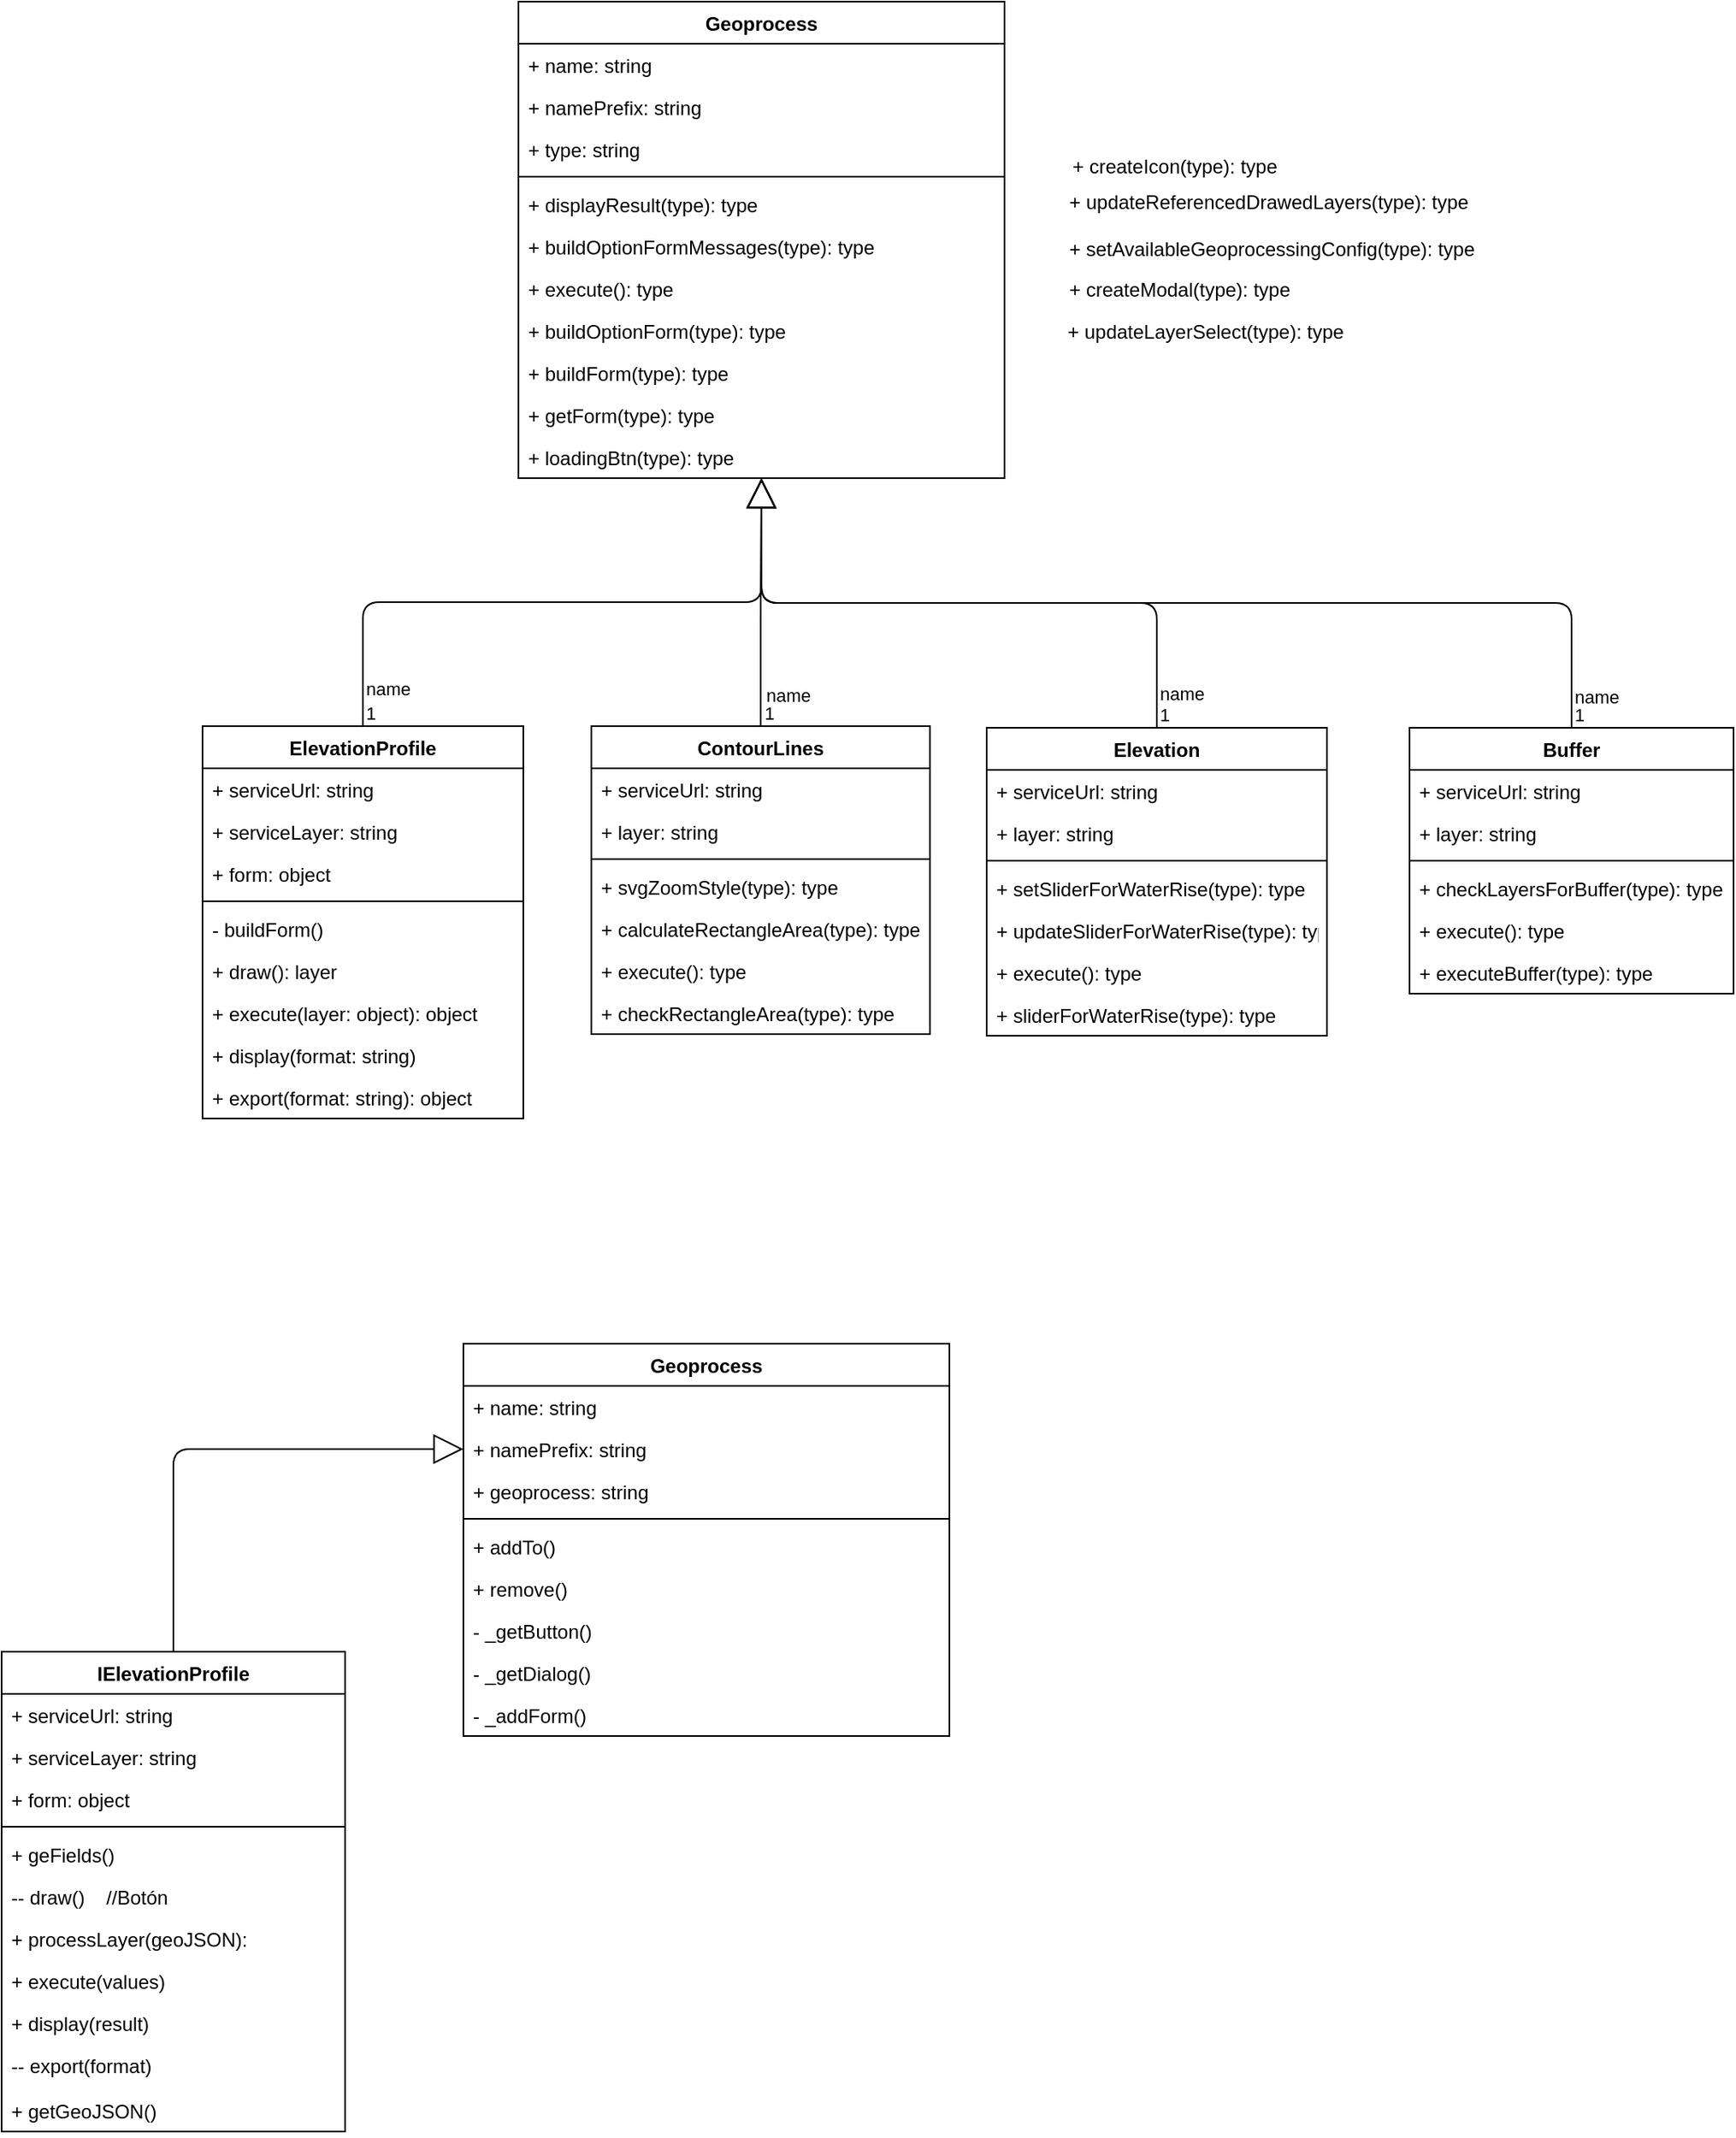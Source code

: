 <mxfile>
    <diagram id="CWb_n4CAjd2z9gFYFfTj" name="Class refactorization">
        <mxGraphModel dx="926" dy="504" grid="0" gridSize="10" guides="1" tooltips="1" connect="1" arrows="1" fold="1" page="1" pageScale="1" pageWidth="1169" pageHeight="827" math="0" shadow="0">
            <root>
                <mxCell id="0"/>
                <mxCell id="1" parent="0"/>
                <mxCell id="zH9yEyfcCZAy-cP3OPAp-57" value="Elevation" style="swimlane;fontStyle=1;align=center;verticalAlign=top;childLayout=stackLayout;horizontal=1;startSize=26;horizontalStack=0;resizeParent=1;resizeParentMax=0;resizeLast=0;collapsible=1;marginBottom=0;" parent="1" vertex="1">
                    <mxGeometry x="655" y="465" width="210" height="190" as="geometry">
                        <mxRectangle x="655" y="465" width="80" height="26" as="alternateBounds"/>
                    </mxGeometry>
                </mxCell>
                <mxCell id="JLlEWdNOFg77TvU8GrVB-58" value="+ serviceUrl: string" style="text;strokeColor=none;fillColor=none;align=left;verticalAlign=top;spacingLeft=4;spacingRight=4;overflow=hidden;rotatable=0;points=[[0,0.5],[1,0.5]];portConstraint=eastwest;" parent="zH9yEyfcCZAy-cP3OPAp-57" vertex="1">
                    <mxGeometry y="26" width="210" height="26" as="geometry"/>
                </mxCell>
                <mxCell id="JLlEWdNOFg77TvU8GrVB-61" value="+ layer: string" style="text;strokeColor=none;fillColor=none;align=left;verticalAlign=top;spacingLeft=4;spacingRight=4;overflow=hidden;rotatable=0;points=[[0,0.5],[1,0.5]];portConstraint=eastwest;" parent="zH9yEyfcCZAy-cP3OPAp-57" vertex="1">
                    <mxGeometry y="52" width="210" height="26" as="geometry"/>
                </mxCell>
                <mxCell id="zH9yEyfcCZAy-cP3OPAp-59" value="" style="line;strokeWidth=1;fillColor=none;align=left;verticalAlign=middle;spacingTop=-1;spacingLeft=3;spacingRight=3;rotatable=0;labelPosition=right;points=[];portConstraint=eastwest;strokeColor=inherit;" parent="zH9yEyfcCZAy-cP3OPAp-57" vertex="1">
                    <mxGeometry y="78" width="210" height="8" as="geometry"/>
                </mxCell>
                <mxCell id="zH9yEyfcCZAy-cP3OPAp-83" value="+ setSliderForWaterRise(type): type" style="text;strokeColor=none;fillColor=none;align=left;verticalAlign=top;spacingLeft=4;spacingRight=4;overflow=hidden;rotatable=0;points=[[0,0.5],[1,0.5]];portConstraint=eastwest;" parent="zH9yEyfcCZAy-cP3OPAp-57" vertex="1">
                    <mxGeometry y="86" width="210" height="26" as="geometry"/>
                </mxCell>
                <mxCell id="zH9yEyfcCZAy-cP3OPAp-82" value="+ updateSliderForWaterRise(type): type" style="text;strokeColor=none;fillColor=none;align=left;verticalAlign=top;spacingLeft=4;spacingRight=4;overflow=hidden;rotatable=0;points=[[0,0.5],[1,0.5]];portConstraint=eastwest;" parent="zH9yEyfcCZAy-cP3OPAp-57" vertex="1">
                    <mxGeometry y="112" width="210" height="26" as="geometry"/>
                </mxCell>
                <mxCell id="z0Jqj_uq5-GdilpMSnM8-4" value="+ execute(): type" style="text;strokeColor=none;fillColor=none;align=left;verticalAlign=top;spacingLeft=4;spacingRight=4;overflow=hidden;rotatable=0;points=[[0,0.5],[1,0.5]];portConstraint=eastwest;" parent="zH9yEyfcCZAy-cP3OPAp-57" vertex="1">
                    <mxGeometry y="138" width="210" height="26" as="geometry"/>
                </mxCell>
                <mxCell id="zH9yEyfcCZAy-cP3OPAp-84" value="+ sliderForWaterRise(type): type" style="text;strokeColor=none;fillColor=none;align=left;verticalAlign=top;spacingLeft=4;spacingRight=4;overflow=hidden;rotatable=0;points=[[0,0.5],[1,0.5]];portConstraint=eastwest;" parent="zH9yEyfcCZAy-cP3OPAp-57" vertex="1">
                    <mxGeometry y="164" width="210" height="26" as="geometry"/>
                </mxCell>
                <mxCell id="zH9yEyfcCZAy-cP3OPAp-61" value="ContourLines" style="swimlane;fontStyle=1;align=center;verticalAlign=top;childLayout=stackLayout;horizontal=1;startSize=26;horizontalStack=0;resizeParent=1;resizeParentMax=0;resizeLast=0;collapsible=1;marginBottom=0;" parent="1" vertex="1">
                    <mxGeometry x="411" y="464" width="209" height="190" as="geometry"/>
                </mxCell>
                <mxCell id="JLlEWdNOFg77TvU8GrVB-57" value="+ serviceUrl: string" style="text;strokeColor=none;fillColor=none;align=left;verticalAlign=top;spacingLeft=4;spacingRight=4;overflow=hidden;rotatable=0;points=[[0,0.5],[1,0.5]];portConstraint=eastwest;" parent="zH9yEyfcCZAy-cP3OPAp-61" vertex="1">
                    <mxGeometry y="26" width="209" height="26" as="geometry"/>
                </mxCell>
                <mxCell id="JLlEWdNOFg77TvU8GrVB-60" value="+ layer: string" style="text;strokeColor=none;fillColor=none;align=left;verticalAlign=top;spacingLeft=4;spacingRight=4;overflow=hidden;rotatable=0;points=[[0,0.5],[1,0.5]];portConstraint=eastwest;" parent="zH9yEyfcCZAy-cP3OPAp-61" vertex="1">
                    <mxGeometry y="52" width="209" height="26" as="geometry"/>
                </mxCell>
                <mxCell id="zH9yEyfcCZAy-cP3OPAp-63" value="" style="line;strokeWidth=1;fillColor=none;align=left;verticalAlign=middle;spacingTop=-1;spacingLeft=3;spacingRight=3;rotatable=0;labelPosition=right;points=[];portConstraint=eastwest;strokeColor=inherit;" parent="zH9yEyfcCZAy-cP3OPAp-61" vertex="1">
                    <mxGeometry y="78" width="209" height="8" as="geometry"/>
                </mxCell>
                <mxCell id="zH9yEyfcCZAy-cP3OPAp-76" value="+ svgZoomStyle(type): type" style="text;strokeColor=none;fillColor=none;align=left;verticalAlign=top;spacingLeft=4;spacingRight=4;overflow=hidden;rotatable=0;points=[[0,0.5],[1,0.5]];portConstraint=eastwest;" parent="zH9yEyfcCZAy-cP3OPAp-61" vertex="1">
                    <mxGeometry y="86" width="209" height="26" as="geometry"/>
                </mxCell>
                <mxCell id="zH9yEyfcCZAy-cP3OPAp-85" value="+ calculateRectangleArea(type): type" style="text;strokeColor=none;fillColor=none;align=left;verticalAlign=top;spacingLeft=4;spacingRight=4;overflow=hidden;rotatable=0;points=[[0,0.5],[1,0.5]];portConstraint=eastwest;" parent="zH9yEyfcCZAy-cP3OPAp-61" vertex="1">
                    <mxGeometry y="112" width="209" height="26" as="geometry"/>
                </mxCell>
                <mxCell id="z0Jqj_uq5-GdilpMSnM8-5" value="+ execute(): type" style="text;strokeColor=none;fillColor=none;align=left;verticalAlign=top;spacingLeft=4;spacingRight=4;overflow=hidden;rotatable=0;points=[[0,0.5],[1,0.5]];portConstraint=eastwest;" parent="zH9yEyfcCZAy-cP3OPAp-61" vertex="1">
                    <mxGeometry y="138" width="209" height="26" as="geometry"/>
                </mxCell>
                <mxCell id="zH9yEyfcCZAy-cP3OPAp-86" value="+ checkRectangleArea(type): type" style="text;strokeColor=none;fillColor=none;align=left;verticalAlign=top;spacingLeft=4;spacingRight=4;overflow=hidden;rotatable=0;points=[[0,0.5],[1,0.5]];portConstraint=eastwest;" parent="zH9yEyfcCZAy-cP3OPAp-61" vertex="1">
                    <mxGeometry y="164" width="209" height="26" as="geometry"/>
                </mxCell>
                <mxCell id="zH9yEyfcCZAy-cP3OPAp-65" value="Buffer" style="swimlane;fontStyle=1;align=center;verticalAlign=top;childLayout=stackLayout;horizontal=1;startSize=26;horizontalStack=0;resizeParent=1;resizeParentMax=0;resizeLast=0;collapsible=1;marginBottom=0;" parent="1" vertex="1">
                    <mxGeometry x="916" y="465" width="200" height="164" as="geometry"/>
                </mxCell>
                <mxCell id="JLlEWdNOFg77TvU8GrVB-59" value="+ serviceUrl: string" style="text;strokeColor=none;fillColor=none;align=left;verticalAlign=top;spacingLeft=4;spacingRight=4;overflow=hidden;rotatable=0;points=[[0,0.5],[1,0.5]];portConstraint=eastwest;" parent="zH9yEyfcCZAy-cP3OPAp-65" vertex="1">
                    <mxGeometry y="26" width="200" height="26" as="geometry"/>
                </mxCell>
                <mxCell id="JLlEWdNOFg77TvU8GrVB-62" value="+ layer: string" style="text;strokeColor=none;fillColor=none;align=left;verticalAlign=top;spacingLeft=4;spacingRight=4;overflow=hidden;rotatable=0;points=[[0,0.5],[1,0.5]];portConstraint=eastwest;" parent="zH9yEyfcCZAy-cP3OPAp-65" vertex="1">
                    <mxGeometry y="52" width="200" height="26" as="geometry"/>
                </mxCell>
                <mxCell id="zH9yEyfcCZAy-cP3OPAp-67" value="" style="line;strokeWidth=1;fillColor=none;align=left;verticalAlign=middle;spacingTop=-1;spacingLeft=3;spacingRight=3;rotatable=0;labelPosition=right;points=[];portConstraint=eastwest;strokeColor=inherit;" parent="zH9yEyfcCZAy-cP3OPAp-65" vertex="1">
                    <mxGeometry y="78" width="200" height="8" as="geometry"/>
                </mxCell>
                <mxCell id="zH9yEyfcCZAy-cP3OPAp-87" value="+ checkLayersForBuffer(type): type" style="text;strokeColor=none;fillColor=none;align=left;verticalAlign=top;spacingLeft=4;spacingRight=4;overflow=hidden;rotatable=0;points=[[0,0.5],[1,0.5]];portConstraint=eastwest;" parent="zH9yEyfcCZAy-cP3OPAp-65" vertex="1">
                    <mxGeometry y="86" width="200" height="26" as="geometry"/>
                </mxCell>
                <mxCell id="z0Jqj_uq5-GdilpMSnM8-3" value="+ execute(): type" style="text;strokeColor=none;fillColor=none;align=left;verticalAlign=top;spacingLeft=4;spacingRight=4;overflow=hidden;rotatable=0;points=[[0,0.5],[1,0.5]];portConstraint=eastwest;" parent="zH9yEyfcCZAy-cP3OPAp-65" vertex="1">
                    <mxGeometry y="112" width="200" height="26" as="geometry"/>
                </mxCell>
                <mxCell id="zH9yEyfcCZAy-cP3OPAp-90" value="+ executeBuffer(type): type" style="text;strokeColor=none;fillColor=none;align=left;verticalAlign=top;spacingLeft=4;spacingRight=4;overflow=hidden;rotatable=0;points=[[0,0.5],[1,0.5]];portConstraint=eastwest;" parent="zH9yEyfcCZAy-cP3OPAp-65" vertex="1">
                    <mxGeometry y="138" width="200" height="26" as="geometry"/>
                </mxCell>
                <mxCell id="SXHfhw6Z6Lz09nfbXiYT-1" value="ElevationProfile" style="swimlane;fontStyle=1;align=center;verticalAlign=top;childLayout=stackLayout;horizontal=1;startSize=26;horizontalStack=0;resizeParent=1;resizeParentMax=0;resizeLast=0;collapsible=1;marginBottom=0;" parent="1" vertex="1">
                    <mxGeometry x="171" y="464" width="198" height="242" as="geometry"/>
                </mxCell>
                <mxCell id="SXHfhw6Z6Lz09nfbXiYT-2" value="+ serviceUrl: string" style="text;strokeColor=none;fillColor=none;align=left;verticalAlign=top;spacingLeft=4;spacingRight=4;overflow=hidden;rotatable=0;points=[[0,0.5],[1,0.5]];portConstraint=eastwest;" parent="SXHfhw6Z6Lz09nfbXiYT-1" vertex="1">
                    <mxGeometry y="26" width="198" height="26" as="geometry"/>
                </mxCell>
                <mxCell id="GDd7rEjxKUPIOiGlK0JA-1" value="+ serviceLayer: string" style="text;strokeColor=none;fillColor=none;align=left;verticalAlign=top;spacingLeft=4;spacingRight=4;overflow=hidden;rotatable=0;points=[[0,0.5],[1,0.5]];portConstraint=eastwest;" parent="SXHfhw6Z6Lz09nfbXiYT-1" vertex="1">
                    <mxGeometry y="52" width="198" height="26" as="geometry"/>
                </mxCell>
                <mxCell id="RHCPQ0PruwXM5poXvnKP-1" value="+ form: object" style="text;strokeColor=none;fillColor=none;align=left;verticalAlign=top;spacingLeft=4;spacingRight=4;overflow=hidden;rotatable=0;points=[[0,0.5],[1,0.5]];portConstraint=eastwest;" parent="SXHfhw6Z6Lz09nfbXiYT-1" vertex="1">
                    <mxGeometry y="78" width="198" height="26" as="geometry"/>
                </mxCell>
                <mxCell id="SXHfhw6Z6Lz09nfbXiYT-3" value="" style="line;strokeWidth=1;fillColor=none;align=left;verticalAlign=middle;spacingTop=-1;spacingLeft=3;spacingRight=3;rotatable=0;labelPosition=right;points=[];portConstraint=eastwest;strokeColor=inherit;" parent="SXHfhw6Z6Lz09nfbXiYT-1" vertex="1">
                    <mxGeometry y="104" width="198" height="8" as="geometry"/>
                </mxCell>
                <mxCell id="0chl6XNJ0AaEcj4ULYIY-2" value="- buildForm()" style="text;strokeColor=none;fillColor=none;align=left;verticalAlign=top;spacingLeft=4;spacingRight=4;overflow=hidden;rotatable=0;points=[[0,0.5],[1,0.5]];portConstraint=eastwest;" parent="SXHfhw6Z6Lz09nfbXiYT-1" vertex="1">
                    <mxGeometry y="112" width="198" height="26" as="geometry"/>
                </mxCell>
                <mxCell id="SXHfhw6Z6Lz09nfbXiYT-7" value="+ draw(): layer" style="text;strokeColor=none;fillColor=none;align=left;verticalAlign=top;spacingLeft=4;spacingRight=4;overflow=hidden;rotatable=0;points=[[0,0.5],[1,0.5]];portConstraint=eastwest;" parent="SXHfhw6Z6Lz09nfbXiYT-1" vertex="1">
                    <mxGeometry y="138" width="198" height="26" as="geometry"/>
                </mxCell>
                <mxCell id="sktdSYo7nOO_Qodgn86I-1" value="+ execute(layer: object): object" style="text;strokeColor=none;fillColor=none;align=left;verticalAlign=top;spacingLeft=4;spacingRight=4;overflow=hidden;rotatable=0;points=[[0,0.5],[1,0.5]];portConstraint=eastwest;" parent="SXHfhw6Z6Lz09nfbXiYT-1" vertex="1">
                    <mxGeometry y="164" width="198" height="26" as="geometry"/>
                </mxCell>
                <mxCell id="_4xUAWf6ARclTYgSer-j-1" value="+ display(format: string)" style="text;strokeColor=none;fillColor=none;align=left;verticalAlign=top;spacingLeft=4;spacingRight=4;overflow=hidden;rotatable=0;points=[[0,0.5],[1,0.5]];portConstraint=eastwest;" parent="SXHfhw6Z6Lz09nfbXiYT-1" vertex="1">
                    <mxGeometry y="190" width="198" height="26" as="geometry"/>
                </mxCell>
                <mxCell id="ouyNqpWYrKTTzeqoDkba-1" value="+ export(format: string): object" style="text;strokeColor=none;fillColor=none;align=left;verticalAlign=top;spacingLeft=4;spacingRight=4;overflow=hidden;rotatable=0;points=[[0,0.5],[1,0.5]];portConstraint=eastwest;" parent="SXHfhw6Z6Lz09nfbXiYT-1" vertex="1">
                    <mxGeometry y="216" width="198" height="26" as="geometry"/>
                </mxCell>
                <mxCell id="JLlEWdNOFg77TvU8GrVB-5" value="name" style="endArrow=block;endFill=0;html=1;edgeStyle=orthogonalEdgeStyle;align=left;verticalAlign=top;exitX=0.5;exitY=0;exitDx=0;exitDy=0;endSize=16;" parent="1" source="SXHfhw6Z6Lz09nfbXiYT-1" target="zH9yEyfcCZAy-cP3OPAp-73" edge="1">
                    <mxGeometry x="-0.817" relative="1" as="geometry">
                        <mxPoint x="388" y="423" as="sourcePoint"/>
                        <mxPoint x="454" y="427" as="targetPoint"/>
                        <mxPoint as="offset"/>
                    </mxGeometry>
                </mxCell>
                <mxCell id="JLlEWdNOFg77TvU8GrVB-6" value="1" style="edgeLabel;resizable=0;html=1;align=left;verticalAlign=bottom;" parent="JLlEWdNOFg77TvU8GrVB-5" connectable="0" vertex="1">
                    <mxGeometry x="-1" relative="1" as="geometry"/>
                </mxCell>
                <mxCell id="JLlEWdNOFg77TvU8GrVB-7" value="name" style="endArrow=block;endFill=0;html=1;edgeStyle=orthogonalEdgeStyle;align=left;verticalAlign=top;exitX=0.5;exitY=0;exitDx=0;exitDy=0;endSize=16;" parent="1" source="zH9yEyfcCZAy-cP3OPAp-61" target="zH9yEyfcCZAy-cP3OPAp-73" edge="1">
                    <mxGeometry x="-0.577" y="-1" relative="1" as="geometry">
                        <mxPoint x="387" y="422" as="sourcePoint"/>
                        <mxPoint x="578" y="422" as="targetPoint"/>
                        <mxPoint as="offset"/>
                    </mxGeometry>
                </mxCell>
                <mxCell id="JLlEWdNOFg77TvU8GrVB-8" value="1" style="edgeLabel;resizable=0;html=1;align=left;verticalAlign=bottom;" parent="JLlEWdNOFg77TvU8GrVB-7" connectable="0" vertex="1">
                    <mxGeometry x="-1" relative="1" as="geometry"/>
                </mxCell>
                <mxCell id="JLlEWdNOFg77TvU8GrVB-10" value="name" style="endArrow=block;endFill=0;html=1;edgeStyle=orthogonalEdgeStyle;align=left;verticalAlign=top;exitX=0.5;exitY=0;exitDx=0;exitDy=0;endSize=16;" parent="1" source="zH9yEyfcCZAy-cP3OPAp-57" target="zH9yEyfcCZAy-cP3OPAp-73" edge="1">
                    <mxGeometry x="-0.83" relative="1" as="geometry">
                        <mxPoint x="644" y="441" as="sourcePoint"/>
                        <mxPoint x="804" y="441" as="targetPoint"/>
                        <mxPoint as="offset"/>
                    </mxGeometry>
                </mxCell>
                <mxCell id="JLlEWdNOFg77TvU8GrVB-11" value="1" style="edgeLabel;resizable=0;html=1;align=left;verticalAlign=bottom;" parent="JLlEWdNOFg77TvU8GrVB-10" connectable="0" vertex="1">
                    <mxGeometry x="-1" relative="1" as="geometry"/>
                </mxCell>
                <mxCell id="JLlEWdNOFg77TvU8GrVB-12" value="name" style="endArrow=block;endFill=0;html=1;edgeStyle=orthogonalEdgeStyle;align=left;verticalAlign=top;exitX=0.5;exitY=0;exitDx=0;exitDy=0;endSize=16;" parent="1" source="zH9yEyfcCZAy-cP3OPAp-65" target="zH9yEyfcCZAy-cP3OPAp-73" edge="1">
                    <mxGeometry x="-0.9" relative="1" as="geometry">
                        <mxPoint x="644" y="441" as="sourcePoint"/>
                        <mxPoint x="804" y="441" as="targetPoint"/>
                        <mxPoint as="offset"/>
                    </mxGeometry>
                </mxCell>
                <mxCell id="JLlEWdNOFg77TvU8GrVB-13" value="1" style="edgeLabel;resizable=0;html=1;align=left;verticalAlign=bottom;" parent="JLlEWdNOFg77TvU8GrVB-12" connectable="0" vertex="1">
                    <mxGeometry x="-1" relative="1" as="geometry"/>
                </mxCell>
                <mxCell id="zH9yEyfcCZAy-cP3OPAp-81" value="+ updateReferencedDrawedLayers(type): type" style="text;strokeColor=none;fillColor=none;align=left;verticalAlign=top;spacingLeft=4;spacingRight=4;overflow=hidden;rotatable=0;points=[[0,0.5],[1,0.5]];portConstraint=eastwest;" parent="1" vertex="1">
                    <mxGeometry x="700" y="127" width="300" height="26" as="geometry"/>
                </mxCell>
                <mxCell id="zH9yEyfcCZAy-cP3OPAp-77" value="+ createIcon(type): type" style="text;strokeColor=none;fillColor=none;align=left;verticalAlign=top;spacingLeft=4;spacingRight=4;overflow=hidden;rotatable=0;points=[[0,0.5],[1,0.5]];portConstraint=eastwest;" parent="1" vertex="1">
                    <mxGeometry x="702" y="105" width="300" height="26" as="geometry"/>
                </mxCell>
                <mxCell id="zH9yEyfcCZAy-cP3OPAp-79" value="+ setAvailableGeoprocessingConfig(type): type" style="text;strokeColor=none;fillColor=none;align=left;verticalAlign=top;spacingLeft=4;spacingRight=4;overflow=hidden;rotatable=0;points=[[0,0.5],[1,0.5]];portConstraint=eastwest;" parent="1" vertex="1">
                    <mxGeometry x="700" y="156" width="300" height="26" as="geometry"/>
                </mxCell>
                <mxCell id="zH9yEyfcCZAy-cP3OPAp-78" value="+ createModal(type): type" style="text;strokeColor=none;fillColor=none;align=left;verticalAlign=top;spacingLeft=4;spacingRight=4;overflow=hidden;rotatable=0;points=[[0,0.5],[1,0.5]];portConstraint=eastwest;" parent="1" vertex="1">
                    <mxGeometry x="700" y="181" width="300" height="26" as="geometry"/>
                </mxCell>
                <mxCell id="zH9yEyfcCZAy-cP3OPAp-96" value="+ updateLayerSelect(type): type" style="text;strokeColor=none;fillColor=none;align=left;verticalAlign=top;spacingLeft=4;spacingRight=4;overflow=hidden;rotatable=0;points=[[0,0.5],[1,0.5]];portConstraint=eastwest;" parent="1" vertex="1">
                    <mxGeometry x="699" y="207" width="300" height="26" as="geometry"/>
                </mxCell>
                <mxCell id="zH9yEyfcCZAy-cP3OPAp-73" value="Geoprocess" style="swimlane;fontStyle=1;align=center;verticalAlign=top;childLayout=stackLayout;horizontal=1;startSize=26;horizontalStack=0;resizeParent=1;resizeParentMax=0;resizeLast=0;collapsible=1;marginBottom=0;shadow=0;" parent="1" vertex="1">
                    <mxGeometry x="366" y="17" width="300" height="294" as="geometry"/>
                </mxCell>
                <mxCell id="GDd7rEjxKUPIOiGlK0JA-3" value="+ name: string" style="text;strokeColor=none;fillColor=none;align=left;verticalAlign=top;spacingLeft=4;spacingRight=4;overflow=hidden;rotatable=0;points=[[0,0.5],[1,0.5]];portConstraint=eastwest;" parent="zH9yEyfcCZAy-cP3OPAp-73" vertex="1">
                    <mxGeometry y="26" width="300" height="26" as="geometry"/>
                </mxCell>
                <mxCell id="GDd7rEjxKUPIOiGlK0JA-2" value="+ namePrefix: string" style="text;strokeColor=none;fillColor=none;align=left;verticalAlign=top;spacingLeft=4;spacingRight=4;overflow=hidden;rotatable=0;points=[[0,0.5],[1,0.5]];portConstraint=eastwest;" parent="zH9yEyfcCZAy-cP3OPAp-73" vertex="1">
                    <mxGeometry y="52" width="300" height="26" as="geometry"/>
                </mxCell>
                <mxCell id="wN1pKUqFxLURX6OhlAxr-1" value="+ type: string" style="text;strokeColor=none;fillColor=none;align=left;verticalAlign=top;spacingLeft=4;spacingRight=4;overflow=hidden;rotatable=0;points=[[0,0.5],[1,0.5]];portConstraint=eastwest;" parent="zH9yEyfcCZAy-cP3OPAp-73" vertex="1">
                    <mxGeometry y="78" width="300" height="26" as="geometry"/>
                </mxCell>
                <mxCell id="zH9yEyfcCZAy-cP3OPAp-75" value="" style="line;strokeWidth=1;fillColor=none;align=left;verticalAlign=middle;spacingTop=-1;spacingLeft=3;spacingRight=3;rotatable=0;labelPosition=right;points=[];portConstraint=eastwest;strokeColor=inherit;" parent="zH9yEyfcCZAy-cP3OPAp-73" vertex="1">
                    <mxGeometry y="104" width="300" height="8" as="geometry"/>
                </mxCell>
                <mxCell id="zH9yEyfcCZAy-cP3OPAp-80" value="+ displayResult(type): type" style="text;strokeColor=none;fillColor=none;align=left;verticalAlign=top;spacingLeft=4;spacingRight=4;overflow=hidden;rotatable=0;points=[[0,0.5],[1,0.5]];portConstraint=eastwest;" parent="zH9yEyfcCZAy-cP3OPAp-73" vertex="1">
                    <mxGeometry y="112" width="300" height="26" as="geometry"/>
                </mxCell>
                <mxCell id="zH9yEyfcCZAy-cP3OPAp-88" value="+ buildOptionFormMessages(type): type" style="text;strokeColor=none;fillColor=none;align=left;verticalAlign=top;spacingLeft=4;spacingRight=4;overflow=hidden;rotatable=0;points=[[0,0.5],[1,0.5]];portConstraint=eastwest;" parent="zH9yEyfcCZAy-cP3OPAp-73" vertex="1">
                    <mxGeometry y="138" width="300" height="26" as="geometry"/>
                </mxCell>
                <mxCell id="z0Jqj_uq5-GdilpMSnM8-6" value="+ execute(): type" style="text;strokeColor=none;fillColor=none;align=left;verticalAlign=top;spacingLeft=4;spacingRight=4;overflow=hidden;rotatable=0;points=[[0,0.5],[1,0.5]];portConstraint=eastwest;" parent="zH9yEyfcCZAy-cP3OPAp-73" vertex="1">
                    <mxGeometry y="164" width="300" height="26" as="geometry"/>
                </mxCell>
                <mxCell id="zH9yEyfcCZAy-cP3OPAp-89" value="+ buildOptionForm(type): type" style="text;strokeColor=none;fillColor=none;align=left;verticalAlign=top;spacingLeft=4;spacingRight=4;overflow=hidden;rotatable=0;points=[[0,0.5],[1,0.5]];portConstraint=eastwest;" parent="zH9yEyfcCZAy-cP3OPAp-73" vertex="1">
                    <mxGeometry y="190" width="300" height="26" as="geometry"/>
                </mxCell>
                <mxCell id="zH9yEyfcCZAy-cP3OPAp-92" value="+ buildForm(type): type" style="text;strokeColor=none;fillColor=none;align=left;verticalAlign=top;spacingLeft=4;spacingRight=4;overflow=hidden;rotatable=0;points=[[0,0.5],[1,0.5]];portConstraint=eastwest;" parent="zH9yEyfcCZAy-cP3OPAp-73" vertex="1">
                    <mxGeometry y="216" width="300" height="26" as="geometry"/>
                </mxCell>
                <mxCell id="zH9yEyfcCZAy-cP3OPAp-93" value="+ getForm(type): type" style="text;strokeColor=none;fillColor=none;align=left;verticalAlign=top;spacingLeft=4;spacingRight=4;overflow=hidden;rotatable=0;points=[[0,0.5],[1,0.5]];portConstraint=eastwest;" parent="zH9yEyfcCZAy-cP3OPAp-73" vertex="1">
                    <mxGeometry y="242" width="300" height="26" as="geometry"/>
                </mxCell>
                <mxCell id="zH9yEyfcCZAy-cP3OPAp-95" value="+ loadingBtn(type): type" style="text;strokeColor=none;fillColor=none;align=left;verticalAlign=top;spacingLeft=4;spacingRight=4;overflow=hidden;rotatable=0;points=[[0,0.5],[1,0.5]];portConstraint=eastwest;" parent="zH9yEyfcCZAy-cP3OPAp-73" vertex="1">
                    <mxGeometry y="268" width="300" height="26" as="geometry"/>
                </mxCell>
                <mxCell id="Snk8cKHx7jWs6ILhSwwk-1" value="IElevationProfile" style="swimlane;fontStyle=1;align=center;verticalAlign=top;childLayout=stackLayout;horizontal=1;startSize=26;horizontalStack=0;resizeParent=1;resizeParentMax=0;resizeLast=0;collapsible=1;marginBottom=0;" parent="1" vertex="1">
                    <mxGeometry x="47" y="1035" width="212" height="296" as="geometry"/>
                </mxCell>
                <mxCell id="Snk8cKHx7jWs6ILhSwwk-2" value="+ serviceUrl: string" style="text;strokeColor=none;fillColor=none;align=left;verticalAlign=top;spacingLeft=4;spacingRight=4;overflow=hidden;rotatable=0;points=[[0,0.5],[1,0.5]];portConstraint=eastwest;" parent="Snk8cKHx7jWs6ILhSwwk-1" vertex="1">
                    <mxGeometry y="26" width="212" height="26" as="geometry"/>
                </mxCell>
                <mxCell id="Snk8cKHx7jWs6ILhSwwk-3" value="+ serviceLayer: string" style="text;strokeColor=none;fillColor=none;align=left;verticalAlign=top;spacingLeft=4;spacingRight=4;overflow=hidden;rotatable=0;points=[[0,0.5],[1,0.5]];portConstraint=eastwest;" parent="Snk8cKHx7jWs6ILhSwwk-1" vertex="1">
                    <mxGeometry y="52" width="212" height="26" as="geometry"/>
                </mxCell>
                <mxCell id="Snk8cKHx7jWs6ILhSwwk-4" value="+ form: object" style="text;strokeColor=none;fillColor=none;align=left;verticalAlign=top;spacingLeft=4;spacingRight=4;overflow=hidden;rotatable=0;points=[[0,0.5],[1,0.5]];portConstraint=eastwest;" parent="Snk8cKHx7jWs6ILhSwwk-1" vertex="1">
                    <mxGeometry y="78" width="212" height="26" as="geometry"/>
                </mxCell>
                <mxCell id="Snk8cKHx7jWs6ILhSwwk-5" value="" style="line;strokeWidth=1;fillColor=none;align=left;verticalAlign=middle;spacingTop=-1;spacingLeft=3;spacingRight=3;rotatable=0;labelPosition=right;points=[];portConstraint=eastwest;strokeColor=inherit;" parent="Snk8cKHx7jWs6ILhSwwk-1" vertex="1">
                    <mxGeometry y="104" width="212" height="8" as="geometry"/>
                </mxCell>
                <mxCell id="Snk8cKHx7jWs6ILhSwwk-6" value="+ geFields()" style="text;strokeColor=none;fillColor=none;align=left;verticalAlign=top;spacingLeft=4;spacingRight=4;overflow=hidden;rotatable=0;points=[[0,0.5],[1,0.5]];portConstraint=eastwest;" parent="Snk8cKHx7jWs6ILhSwwk-1" vertex="1">
                    <mxGeometry y="112" width="212" height="26" as="geometry"/>
                </mxCell>
                <mxCell id="Snk8cKHx7jWs6ILhSwwk-7" value="-- draw()    //Botón" style="text;strokeColor=none;fillColor=none;align=left;verticalAlign=top;spacingLeft=4;spacingRight=4;overflow=hidden;rotatable=0;points=[[0,0.5],[1,0.5]];portConstraint=eastwest;" parent="Snk8cKHx7jWs6ILhSwwk-1" vertex="1">
                    <mxGeometry y="138" width="212" height="26" as="geometry"/>
                </mxCell>
                <mxCell id="Snk8cKHx7jWs6ILhSwwk-12" value="+ processLayer(geoJSON): " style="text;strokeColor=none;fillColor=none;align=left;verticalAlign=top;spacingLeft=4;spacingRight=4;overflow=hidden;rotatable=0;points=[[0,0.5],[1,0.5]];portConstraint=eastwest;" parent="Snk8cKHx7jWs6ILhSwwk-1" vertex="1">
                    <mxGeometry y="164" width="212" height="26" as="geometry"/>
                </mxCell>
                <mxCell id="Snk8cKHx7jWs6ILhSwwk-8" value="+ execute(values)" style="text;strokeColor=none;fillColor=none;align=left;verticalAlign=top;spacingLeft=4;spacingRight=4;overflow=hidden;rotatable=0;points=[[0,0.5],[1,0.5]];portConstraint=eastwest;" parent="Snk8cKHx7jWs6ILhSwwk-1" vertex="1">
                    <mxGeometry y="190" width="212" height="26" as="geometry"/>
                </mxCell>
                <mxCell id="Snk8cKHx7jWs6ILhSwwk-9" value="+ display(result)" style="text;strokeColor=none;fillColor=none;align=left;verticalAlign=top;spacingLeft=4;spacingRight=4;overflow=hidden;rotatable=0;points=[[0,0.5],[1,0.5]];portConstraint=eastwest;" parent="Snk8cKHx7jWs6ILhSwwk-1" vertex="1">
                    <mxGeometry y="216" width="212" height="26" as="geometry"/>
                </mxCell>
                <mxCell id="Snk8cKHx7jWs6ILhSwwk-10" value="-- export(format)" style="text;strokeColor=none;fillColor=none;align=left;verticalAlign=top;spacingLeft=4;spacingRight=4;overflow=hidden;rotatable=0;points=[[0,0.5],[1,0.5]];portConstraint=eastwest;" parent="Snk8cKHx7jWs6ILhSwwk-1" vertex="1">
                    <mxGeometry y="242" width="212" height="28" as="geometry"/>
                </mxCell>
                <mxCell id="NrVdTJktnOGq_ZPlZIOO-1" value="+ getGeoJSON() " style="text;strokeColor=none;fillColor=none;align=left;verticalAlign=top;spacingLeft=4;spacingRight=4;overflow=hidden;rotatable=0;points=[[0,0.5],[1,0.5]];portConstraint=eastwest;" parent="Snk8cKHx7jWs6ILhSwwk-1" vertex="1">
                    <mxGeometry y="270" width="212" height="26" as="geometry"/>
                </mxCell>
                <mxCell id="Snk8cKHx7jWs6ILhSwwk-13" value="Geoprocess" style="swimlane;fontStyle=1;align=center;verticalAlign=top;childLayout=stackLayout;horizontal=1;startSize=26;horizontalStack=0;resizeParent=1;resizeParentMax=0;resizeLast=0;collapsible=1;marginBottom=0;shadow=0;" parent="1" vertex="1">
                    <mxGeometry x="332" y="845" width="300" height="242" as="geometry"/>
                </mxCell>
                <mxCell id="Snk8cKHx7jWs6ILhSwwk-14" value="+ name: string" style="text;strokeColor=none;fillColor=none;align=left;verticalAlign=top;spacingLeft=4;spacingRight=4;overflow=hidden;rotatable=0;points=[[0,0.5],[1,0.5]];portConstraint=eastwest;" parent="Snk8cKHx7jWs6ILhSwwk-13" vertex="1">
                    <mxGeometry y="26" width="300" height="26" as="geometry"/>
                </mxCell>
                <mxCell id="Snk8cKHx7jWs6ILhSwwk-15" value="+ namePrefix: string" style="text;strokeColor=none;fillColor=none;align=left;verticalAlign=top;spacingLeft=4;spacingRight=4;overflow=hidden;rotatable=0;points=[[0,0.5],[1,0.5]];portConstraint=eastwest;" parent="Snk8cKHx7jWs6ILhSwwk-13" vertex="1">
                    <mxGeometry y="52" width="300" height="26" as="geometry"/>
                </mxCell>
                <mxCell id="Snk8cKHx7jWs6ILhSwwk-16" value="+ geoprocess: string" style="text;strokeColor=none;fillColor=none;align=left;verticalAlign=top;spacingLeft=4;spacingRight=4;overflow=hidden;rotatable=0;points=[[0,0.5],[1,0.5]];portConstraint=eastwest;" parent="Snk8cKHx7jWs6ILhSwwk-13" vertex="1">
                    <mxGeometry y="78" width="300" height="26" as="geometry"/>
                </mxCell>
                <mxCell id="Snk8cKHx7jWs6ILhSwwk-17" value="" style="line;strokeWidth=1;fillColor=none;align=left;verticalAlign=middle;spacingTop=-1;spacingLeft=3;spacingRight=3;rotatable=0;labelPosition=right;points=[];portConstraint=eastwest;strokeColor=inherit;" parent="Snk8cKHx7jWs6ILhSwwk-13" vertex="1">
                    <mxGeometry y="104" width="300" height="8" as="geometry"/>
                </mxCell>
                <mxCell id="NrVdTJktnOGq_ZPlZIOO-2" value="+ addTo()" style="text;strokeColor=none;fillColor=none;align=left;verticalAlign=top;spacingLeft=4;spacingRight=4;overflow=hidden;rotatable=0;points=[[0,0.5],[1,0.5]];portConstraint=eastwest;" parent="Snk8cKHx7jWs6ILhSwwk-13" vertex="1">
                    <mxGeometry y="112" width="300" height="26" as="geometry"/>
                </mxCell>
                <mxCell id="NrVdTJktnOGq_ZPlZIOO-3" value="+ remove()" style="text;strokeColor=none;fillColor=none;align=left;verticalAlign=top;spacingLeft=4;spacingRight=4;overflow=hidden;rotatable=0;points=[[0,0.5],[1,0.5]];portConstraint=eastwest;" parent="Snk8cKHx7jWs6ILhSwwk-13" vertex="1">
                    <mxGeometry y="138" width="300" height="26" as="geometry"/>
                </mxCell>
                <mxCell id="NrVdTJktnOGq_ZPlZIOO-4" value="- _getButton()" style="text;strokeColor=none;fillColor=none;align=left;verticalAlign=top;spacingLeft=4;spacingRight=4;overflow=hidden;rotatable=0;points=[[0,0.5],[1,0.5]];portConstraint=eastwest;" parent="Snk8cKHx7jWs6ILhSwwk-13" vertex="1">
                    <mxGeometry y="164" width="300" height="26" as="geometry"/>
                </mxCell>
                <mxCell id="NrVdTJktnOGq_ZPlZIOO-5" value="- _getDialog()" style="text;strokeColor=none;fillColor=none;align=left;verticalAlign=top;spacingLeft=4;spacingRight=4;overflow=hidden;rotatable=0;points=[[0,0.5],[1,0.5]];portConstraint=eastwest;" parent="Snk8cKHx7jWs6ILhSwwk-13" vertex="1">
                    <mxGeometry y="190" width="300" height="26" as="geometry"/>
                </mxCell>
                <mxCell id="NrVdTJktnOGq_ZPlZIOO-6" value="- _addForm()" style="text;strokeColor=none;fillColor=none;align=left;verticalAlign=top;spacingLeft=4;spacingRight=4;overflow=hidden;rotatable=0;points=[[0,0.5],[1,0.5]];portConstraint=eastwest;" parent="Snk8cKHx7jWs6ILhSwwk-13" vertex="1">
                    <mxGeometry y="216" width="300" height="26" as="geometry"/>
                </mxCell>
                <mxCell id="Snk8cKHx7jWs6ILhSwwk-28" value="" style="endArrow=block;endFill=0;html=1;edgeStyle=orthogonalEdgeStyle;align=left;verticalAlign=top;endSize=16;entryX=0;entryY=0.5;entryDx=0;entryDy=0;" parent="1" source="Snk8cKHx7jWs6ILhSwwk-1" target="Snk8cKHx7jWs6ILhSwwk-15" edge="1">
                    <mxGeometry x="-0.902" y="-25" relative="1" as="geometry">
                        <mxPoint x="32" y="951" as="sourcePoint"/>
                        <mxPoint x="278" y="798" as="targetPoint"/>
                        <mxPoint as="offset"/>
                    </mxGeometry>
                </mxCell>
            </root>
        </mxGraphModel>
    </diagram>
    <diagram id="zKj1nWsVdqE3z-n9kn48" name="Use case">
        <mxGraphModel dx="648" dy="353" grid="1" gridSize="10" guides="1" tooltips="1" connect="1" arrows="1" fold="1" page="1" pageScale="1" pageWidth="827" pageHeight="1169" math="0" shadow="0">
            <root>
                <mxCell id="8P5OABlq8EOVzUHR2hVs-0"/>
                <mxCell id="8P5OABlq8EOVzUHR2hVs-1" parent="8P5OABlq8EOVzUHR2hVs-0"/>
                <mxCell id="8P5OABlq8EOVzUHR2hVs-4" value="" style="edgeStyle=none;html=1;fontSize=15;" parent="8P5OABlq8EOVzUHR2hVs-1" edge="1">
                    <mxGeometry relative="1" as="geometry">
                        <mxPoint x="170" y="80" as="sourcePoint"/>
                    </mxGeometry>
                </mxCell>
                <mxCell id="8P5OABlq8EOVzUHR2hVs-10" value="" style="edgeStyle=none;html=1;fontSize=15;" parent="8P5OABlq8EOVzUHR2hVs-1" source="8P5OABlq8EOVzUHR2hVs-7" target="8P5OABlq8EOVzUHR2hVs-9" edge="1">
                    <mxGeometry relative="1" as="geometry"/>
                </mxCell>
                <mxCell id="8P5OABlq8EOVzUHR2hVs-24" value="" style="edgeStyle=none;html=1;fontSize=15;" parent="8P5OABlq8EOVzUHR2hVs-1" source="8P5OABlq8EOVzUHR2hVs-7" target="8P5OABlq8EOVzUHR2hVs-23" edge="1">
                    <mxGeometry relative="1" as="geometry"/>
                </mxCell>
                <mxCell id="8P5OABlq8EOVzUHR2hVs-7" value="User" style="shape=umlActor;verticalLabelPosition=bottom;verticalAlign=top;html=1;outlineConnect=0;fontSize=15;" parent="8P5OABlq8EOVzUHR2hVs-1" vertex="1">
                    <mxGeometry x="70" y="50" width="30" height="60" as="geometry"/>
                </mxCell>
                <mxCell id="8P5OABlq8EOVzUHR2hVs-19" value="" style="edgeStyle=none;html=1;fontSize=15;" parent="8P5OABlq8EOVzUHR2hVs-1" source="8P5OABlq8EOVzUHR2hVs-9" target="8P5OABlq8EOVzUHR2hVs-18" edge="1">
                    <mxGeometry relative="1" as="geometry"/>
                </mxCell>
                <mxCell id="8P5OABlq8EOVzUHR2hVs-33" value="" style="edgeStyle=none;html=1;fontSize=15;" parent="8P5OABlq8EOVzUHR2hVs-1" source="8P5OABlq8EOVzUHR2hVs-9" target="8P5OABlq8EOVzUHR2hVs-16" edge="1">
                    <mxGeometry relative="1" as="geometry"/>
                </mxCell>
                <mxCell id="8P5OABlq8EOVzUHR2hVs-9" value="make profile" style="ellipse;whiteSpace=wrap;html=1;fontSize=15;verticalAlign=middle;align=center;" parent="8P5OABlq8EOVzUHR2hVs-1" vertex="1">
                    <mxGeometry x="180" y="50" width="120" height="60" as="geometry"/>
                </mxCell>
                <mxCell id="8P5OABlq8EOVzUHR2hVs-16" value="draw line" style="ellipse;whiteSpace=wrap;html=1;fontSize=15;verticalAlign=middle;align=center;" parent="8P5OABlq8EOVzUHR2hVs-1" vertex="1">
                    <mxGeometry x="400" y="20" width="120" height="60" as="geometry"/>
                </mxCell>
                <mxCell id="m83xjKzPB3NWWgHBpe1C-4" value="" style="edgeStyle=none;html=1;fontSize=15;" parent="8P5OABlq8EOVzUHR2hVs-1" source="8P5OABlq8EOVzUHR2hVs-18" edge="1">
                    <mxGeometry relative="1" as="geometry">
                        <mxPoint x="660" y="160" as="targetPoint"/>
                    </mxGeometry>
                </mxCell>
                <mxCell id="8P5OABlq8EOVzUHR2hVs-18" value="execute" style="ellipse;whiteSpace=wrap;html=1;fontSize=15;verticalAlign=middle;align=center;" parent="8P5OABlq8EOVzUHR2hVs-1" vertex="1">
                    <mxGeometry x="400" y="110" width="120" height="60" as="geometry"/>
                </mxCell>
                <mxCell id="8P5OABlq8EOVzUHR2hVs-21" value="display result" style="ellipse;whiteSpace=wrap;html=1;fontSize=15;verticalAlign=middle;align=center;" parent="8P5OABlq8EOVzUHR2hVs-1" vertex="1">
                    <mxGeometry x="400" y="200" width="120" height="60" as="geometry"/>
                </mxCell>
                <mxCell id="8P5OABlq8EOVzUHR2hVs-26" value="" style="edgeStyle=none;html=1;fontSize=15;" parent="8P5OABlq8EOVzUHR2hVs-1" source="8P5OABlq8EOVzUHR2hVs-23" target="8P5OABlq8EOVzUHR2hVs-25" edge="1">
                    <mxGeometry relative="1" as="geometry"/>
                </mxCell>
                <mxCell id="8P5OABlq8EOVzUHR2hVs-28" value="" style="edgeStyle=none;html=1;fontSize=15;" parent="8P5OABlq8EOVzUHR2hVs-1" source="8P5OABlq8EOVzUHR2hVs-23" target="8P5OABlq8EOVzUHR2hVs-27" edge="1">
                    <mxGeometry relative="1" as="geometry"/>
                </mxCell>
                <mxCell id="8P5OABlq8EOVzUHR2hVs-23" value="export profile" style="ellipse;whiteSpace=wrap;html=1;fontSize=15;verticalAlign=middle;align=center;" parent="8P5OABlq8EOVzUHR2hVs-1" vertex="1">
                    <mxGeometry x="180" y="310" width="120" height="60" as="geometry"/>
                </mxCell>
                <mxCell id="8P5OABlq8EOVzUHR2hVs-25" value="export image" style="ellipse;whiteSpace=wrap;html=1;fontSize=15;verticalAlign=middle;align=center;" parent="8P5OABlq8EOVzUHR2hVs-1" vertex="1">
                    <mxGeometry x="400" y="310" width="120" height="60" as="geometry"/>
                </mxCell>
                <mxCell id="8P5OABlq8EOVzUHR2hVs-27" value="export GeoJSON" style="ellipse;whiteSpace=wrap;html=1;fontSize=15;verticalAlign=middle;align=center;" parent="8P5OABlq8EOVzUHR2hVs-1" vertex="1">
                    <mxGeometry x="400" y="400" width="120" height="60" as="geometry"/>
                </mxCell>
                <mxCell id="m83xjKzPB3NWWgHBpe1C-6" style="edgeStyle=none;html=1;fontSize=15;" parent="8P5OABlq8EOVzUHR2hVs-1" source="e3TgA5dCDxlnyQY1W990-0" target="8P5OABlq8EOVzUHR2hVs-21" edge="1">
                    <mxGeometry relative="1" as="geometry">
                        <mxPoint x="640" y="139.231" as="sourcePoint"/>
                    </mxGeometry>
                </mxCell>
                <mxCell id="e3TgA5dCDxlnyQY1W990-0" value="Service" style="shape=umlActor;verticalLabelPosition=bottom;verticalAlign=top;html=1;outlineConnect=0;fontSize=15;" parent="8P5OABlq8EOVzUHR2hVs-1" vertex="1">
                    <mxGeometry x="660" y="130" width="30" height="60" as="geometry"/>
                </mxCell>
                <mxCell id="2UETD5kqX11Hc-lOULJo-23" style="edgeStyle=none;html=1;entryX=0;entryY=0.5;entryDx=0;entryDy=0;" parent="8P5OABlq8EOVzUHR2hVs-1" source="2UETD5kqX11Hc-lOULJo-2" target="2UETD5kqX11Hc-lOULJo-6" edge="1">
                    <mxGeometry relative="1" as="geometry"/>
                </mxCell>
                <mxCell id="2UETD5kqX11Hc-lOULJo-24" style="edgeStyle=none;html=1;entryX=0;entryY=0.5;entryDx=0;entryDy=0;" parent="8P5OABlq8EOVzUHR2hVs-1" source="2UETD5kqX11Hc-lOULJo-2" target="2UETD5kqX11Hc-lOULJo-8" edge="1">
                    <mxGeometry relative="1" as="geometry"/>
                </mxCell>
                <mxCell id="2UETD5kqX11Hc-lOULJo-29" value="" style="edgeStyle=none;html=1;" parent="8P5OABlq8EOVzUHR2hVs-1" source="2UETD5kqX11Hc-lOULJo-2" target="2UETD5kqX11Hc-lOULJo-28" edge="1">
                    <mxGeometry relative="1" as="geometry"/>
                </mxCell>
                <mxCell id="2UETD5kqX11Hc-lOULJo-2" value="User" style="shape=umlActor;verticalLabelPosition=bottom;verticalAlign=top;html=1;outlineConnect=0;fontSize=15;" parent="8P5OABlq8EOVzUHR2hVs-1" vertex="1">
                    <mxGeometry x="70" y="590" width="30" height="60" as="geometry"/>
                </mxCell>
                <mxCell id="2UETD5kqX11Hc-lOULJo-22" value="" style="edgeStyle=none;html=1;" parent="8P5OABlq8EOVzUHR2hVs-1" source="2UETD5kqX11Hc-lOULJo-6" target="2UETD5kqX11Hc-lOULJo-21" edge="1">
                    <mxGeometry relative="1" as="geometry"/>
                </mxCell>
                <mxCell id="2UETD5kqX11Hc-lOULJo-6" value="get data" style="ellipse;whiteSpace=wrap;html=1;fontSize=15;verticalAlign=middle;align=center;" parent="8P5OABlq8EOVzUHR2hVs-1" vertex="1">
                    <mxGeometry x="310" y="630" width="120" height="60" as="geometry"/>
                </mxCell>
                <mxCell id="2UETD5kqX11Hc-lOULJo-25" style="edgeStyle=none;html=1;entryX=0;entryY=0.333;entryDx=0;entryDy=0;entryPerimeter=0;" parent="8P5OABlq8EOVzUHR2hVs-1" source="2UETD5kqX11Hc-lOULJo-8" target="2UETD5kqX11Hc-lOULJo-16" edge="1">
                    <mxGeometry relative="1" as="geometry"/>
                </mxCell>
                <mxCell id="2UETD5kqX11Hc-lOULJo-8" value="send data" style="ellipse;whiteSpace=wrap;html=1;fontSize=15;verticalAlign=middle;align=center;" parent="8P5OABlq8EOVzUHR2hVs-1" vertex="1">
                    <mxGeometry x="310" y="735" width="120" height="60" as="geometry"/>
                </mxCell>
                <mxCell id="2UETD5kqX11Hc-lOULJo-9" value="display result" style="ellipse;whiteSpace=wrap;html=1;fontSize=15;verticalAlign=middle;align=center;" parent="8P5OABlq8EOVzUHR2hVs-1" vertex="1">
                    <mxGeometry x="310" y="845" width="120" height="60" as="geometry"/>
                </mxCell>
                <mxCell id="2UETD5kqX11Hc-lOULJo-10" value="" style="edgeStyle=none;html=1;fontSize=15;" parent="8P5OABlq8EOVzUHR2hVs-1" source="2UETD5kqX11Hc-lOULJo-12" target="2UETD5kqX11Hc-lOULJo-13" edge="1">
                    <mxGeometry relative="1" as="geometry"/>
                </mxCell>
                <mxCell id="2UETD5kqX11Hc-lOULJo-11" value="" style="edgeStyle=none;html=1;fontSize=15;" parent="8P5OABlq8EOVzUHR2hVs-1" source="2UETD5kqX11Hc-lOULJo-12" target="2UETD5kqX11Hc-lOULJo-14" edge="1">
                    <mxGeometry relative="1" as="geometry"/>
                </mxCell>
                <mxCell id="2UETD5kqX11Hc-lOULJo-12" value="export profile" style="ellipse;whiteSpace=wrap;html=1;fontSize=15;verticalAlign=middle;align=center;" parent="8P5OABlq8EOVzUHR2hVs-1" vertex="1">
                    <mxGeometry x="300" y="940" width="120" height="60" as="geometry"/>
                </mxCell>
                <mxCell id="2UETD5kqX11Hc-lOULJo-13" value="export image" style="ellipse;whiteSpace=wrap;html=1;fontSize=15;verticalAlign=middle;align=center;" parent="8P5OABlq8EOVzUHR2hVs-1" vertex="1">
                    <mxGeometry x="520" y="940" width="120" height="60" as="geometry"/>
                </mxCell>
                <mxCell id="2UETD5kqX11Hc-lOULJo-14" value="export GeoJSON" style="ellipse;whiteSpace=wrap;html=1;fontSize=15;verticalAlign=middle;align=center;" parent="8P5OABlq8EOVzUHR2hVs-1" vertex="1">
                    <mxGeometry x="520" y="1030" width="120" height="60" as="geometry"/>
                </mxCell>
                <mxCell id="2UETD5kqX11Hc-lOULJo-16" value="Service" style="shape=umlActor;verticalLabelPosition=bottom;verticalAlign=top;html=1;outlineConnect=0;fontSize=15;" parent="8P5OABlq8EOVzUHR2hVs-1" vertex="1">
                    <mxGeometry x="555" y="785" width="30" height="60" as="geometry"/>
                </mxCell>
                <mxCell id="2UETD5kqX11Hc-lOULJo-21" value="check data" style="ellipse;whiteSpace=wrap;html=1;fontSize=15;verticalAlign=middle;align=center;" parent="8P5OABlq8EOVzUHR2hVs-1" vertex="1">
                    <mxGeometry x="510" y="630" width="120" height="60" as="geometry"/>
                </mxCell>
                <mxCell id="2UETD5kqX11Hc-lOULJo-28" value="set process" style="ellipse;whiteSpace=wrap;html=1;fontSize=15;verticalAlign=middle;" parent="8P5OABlq8EOVzUHR2hVs-1" vertex="1">
                    <mxGeometry x="310" y="530" width="120" height="60" as="geometry"/>
                </mxCell>
            </root>
        </mxGraphModel>
    </diagram>
    <diagram id="_xa8yNnuS_HWsyc0oqN-" name="UI">
        <mxGraphModel dx="648" dy="353" grid="0" gridSize="10" guides="1" tooltips="1" connect="1" arrows="1" fold="1" page="1" pageScale="1" pageWidth="827" pageHeight="1169" math="0" shadow="0">
            <root>
                <mxCell id="Yy6ttEl-2uWcZLMRW086-0"/>
                <mxCell id="Yy6ttEl-2uWcZLMRW086-1" parent="Yy6ttEl-2uWcZLMRW086-0"/>
                <mxCell id="Yy6ttEl-2uWcZLMRW086-11" value="" style="rounded=1;whiteSpace=wrap;html=1;" parent="Yy6ttEl-2uWcZLMRW086-1" vertex="1">
                    <mxGeometry x="70" y="19" width="257" height="305" as="geometry"/>
                </mxCell>
                <mxCell id="Yy6ttEl-2uWcZLMRW086-10" value="" style="rounded=1;whiteSpace=wrap;html=1;" parent="Yy6ttEl-2uWcZLMRW086-1" vertex="1">
                    <mxGeometry x="92" y="77" width="217.5" height="76" as="geometry"/>
                </mxCell>
                <mxCell id="Yy6ttEl-2uWcZLMRW086-3" value="elevation profile" style="rounded=0;whiteSpace=wrap;html=1;" parent="Yy6ttEl-2uWcZLMRW086-1" vertex="1">
                    <mxGeometry x="98" y="38" width="158" height="27" as="geometry"/>
                </mxCell>
                <mxCell id="Yy6ttEl-2uWcZLMRW086-5" value="draw" style="rounded=0;whiteSpace=wrap;html=1;" parent="Yy6ttEl-2uWcZLMRW086-1" vertex="1">
                    <mxGeometry x="238" y="107" width="57" height="27" as="geometry"/>
                </mxCell>
                <mxCell id="Yy6ttEl-2uWcZLMRW086-6" value="line list" style="rounded=0;whiteSpace=wrap;html=1;" parent="Yy6ttEl-2uWcZLMRW086-1" vertex="1">
                    <mxGeometry x="106.5" y="107" width="121.5" height="27" as="geometry"/>
                </mxCell>
                <mxCell id="Yy6ttEl-2uWcZLMRW086-9" value="Execute" style="rounded=0;whiteSpace=wrap;html=1;" parent="Yy6ttEl-2uWcZLMRW086-1" vertex="1">
                    <mxGeometry x="120" y="284" width="158" height="27" as="geometry"/>
                </mxCell>
                <mxCell id="Yy6ttEl-2uWcZLMRW086-12" value="Input geometry" style="text;html=1;strokeColor=none;fillColor=none;align=center;verticalAlign=middle;whiteSpace=wrap;rounded=0;" parent="Yy6ttEl-2uWcZLMRW086-1" vertex="1">
                    <mxGeometry x="88.5" y="77" width="138.5" height="30" as="geometry"/>
                </mxCell>
                <mxCell id="Yy6ttEl-2uWcZLMRW086-13" value="" style="rounded=1;whiteSpace=wrap;html=1;" parent="Yy6ttEl-2uWcZLMRW086-1" vertex="1">
                    <mxGeometry x="92" y="162" width="218" height="110" as="geometry"/>
                </mxCell>
                <mxCell id="Yy6ttEl-2uWcZLMRW086-14" value="Process" style="text;html=1;strokeColor=none;fillColor=none;align=center;verticalAlign=middle;whiteSpace=wrap;rounded=0;" parent="Yy6ttEl-2uWcZLMRW086-1" vertex="1">
                    <mxGeometry x="103" y="162" width="60" height="30" as="geometry"/>
                </mxCell>
                <mxCell id="Yy6ttEl-2uWcZLMRW086-7" value="URL" style="rounded=0;whiteSpace=wrap;html=1;" parent="Yy6ttEl-2uWcZLMRW086-1" vertex="1">
                    <mxGeometry x="108.25" y="192" width="186.75" height="27" as="geometry"/>
                </mxCell>
                <mxCell id="Yy6ttEl-2uWcZLMRW086-8" value="layer name" style="rounded=0;whiteSpace=wrap;html=1;" parent="Yy6ttEl-2uWcZLMRW086-1" vertex="1">
                    <mxGeometry x="108.25" y="229" width="187.75" height="27" as="geometry"/>
                </mxCell>
                <mxCell id="Yy6ttEl-2uWcZLMRW086-15" value="?" style="rounded=1;whiteSpace=wrap;html=1;" parent="Yy6ttEl-2uWcZLMRW086-1" vertex="1">
                    <mxGeometry x="267.5" y="39" width="29" height="26" as="geometry"/>
                </mxCell>
            </root>
        </mxGraphModel>
    </diagram>
    <diagram id="9buAv9uHo4CewKqJzlxB" name="Original">
        <mxGraphModel dx="810" dy="441" grid="1" gridSize="10" guides="1" tooltips="1" connect="1" arrows="1" fold="1" page="1" pageScale="1" pageWidth="827" pageHeight="1169" math="0" shadow="0">
            <root>
                <mxCell id="5ee6ZNDq-BOsnMpL46Sq-0"/>
                <mxCell id="5ee6ZNDq-BOsnMpL46Sq-1" parent="5ee6ZNDq-BOsnMpL46Sq-0"/>
                <mxCell id="V0HAKdZt5HSDC3kejw7x-1" value="Geoprocessing" style="swimlane;fontStyle=1;align=center;verticalAlign=top;childLayout=stackLayout;horizontal=1;startSize=26;horizontalStack=0;resizeParent=1;resizeParentMax=0;resizeLast=0;collapsible=1;marginBottom=0;strokeColor=#B0B0B0;fontColor=#B0B0B0;" parent="5ee6ZNDq-BOsnMpL46Sq-1" vertex="1">
                    <mxGeometry x="80" y="10" width="300" height="606" as="geometry"/>
                </mxCell>
                <mxCell id="V0HAKdZt5HSDC3kejw7x-2" value="+ field: type" style="text;strokeColor=none;fillColor=none;align=left;verticalAlign=top;spacingLeft=4;spacingRight=4;overflow=hidden;rotatable=0;points=[[0,0.5],[1,0.5]];portConstraint=eastwest;" parent="V0HAKdZt5HSDC3kejw7x-1" vertex="1">
                    <mxGeometry y="26" width="300" height="26" as="geometry"/>
                </mxCell>
                <mxCell id="V0HAKdZt5HSDC3kejw7x-3" value="" style="line;strokeWidth=1;fillColor=none;align=left;verticalAlign=middle;spacingTop=-1;spacingLeft=3;spacingRight=3;rotatable=0;labelPosition=right;points=[];portConstraint=eastwest;strokeColor=inherit;" parent="V0HAKdZt5HSDC3kejw7x-1" vertex="1">
                    <mxGeometry y="52" width="300" height="8" as="geometry"/>
                </mxCell>
                <mxCell id="V0HAKdZt5HSDC3kejw7x-4" value="+ svgZoomStyle(type): type" style="text;strokeColor=none;fillColor=none;align=left;verticalAlign=top;spacingLeft=4;spacingRight=4;overflow=hidden;rotatable=0;points=[[0,0.5],[1,0.5]];portConstraint=eastwest;" parent="V0HAKdZt5HSDC3kejw7x-1" vertex="1">
                    <mxGeometry y="60" width="300" height="26" as="geometry"/>
                </mxCell>
                <mxCell id="V0HAKdZt5HSDC3kejw7x-5" value="+ createIcon(type): type" style="text;strokeColor=none;fillColor=none;align=left;verticalAlign=top;spacingLeft=4;spacingRight=4;overflow=hidden;rotatable=0;points=[[0,0.5],[1,0.5]];portConstraint=eastwest;" parent="V0HAKdZt5HSDC3kejw7x-1" vertex="1">
                    <mxGeometry y="86" width="300" height="26" as="geometry"/>
                </mxCell>
                <mxCell id="V0HAKdZt5HSDC3kejw7x-6" value="+ createModal(type): type" style="text;strokeColor=none;fillColor=none;align=left;verticalAlign=top;spacingLeft=4;spacingRight=4;overflow=hidden;rotatable=0;points=[[0,0.5],[1,0.5]];portConstraint=eastwest;" parent="V0HAKdZt5HSDC3kejw7x-1" vertex="1">
                    <mxGeometry y="112" width="300" height="26" as="geometry"/>
                </mxCell>
                <mxCell id="V0HAKdZt5HSDC3kejw7x-7" value="+ setAvailableGeoprocessingConfig(type): type" style="text;strokeColor=none;fillColor=none;align=left;verticalAlign=top;spacingLeft=4;spacingRight=4;overflow=hidden;rotatable=0;points=[[0,0.5],[1,0.5]];portConstraint=eastwest;" parent="V0HAKdZt5HSDC3kejw7x-1" vertex="1">
                    <mxGeometry y="138" width="300" height="26" as="geometry"/>
                </mxCell>
                <mxCell id="V0HAKdZt5HSDC3kejw7x-8" value="+ displayResult(type): type" style="text;strokeColor=none;fillColor=none;align=left;verticalAlign=top;spacingLeft=4;spacingRight=4;overflow=hidden;rotatable=0;points=[[0,0.5],[1,0.5]];portConstraint=eastwest;" parent="V0HAKdZt5HSDC3kejw7x-1" vertex="1">
                    <mxGeometry y="164" width="300" height="26" as="geometry"/>
                </mxCell>
                <mxCell id="V0HAKdZt5HSDC3kejw7x-9" value="+ updateReferencedDrawedLayers(type): type" style="text;strokeColor=none;fillColor=none;align=left;verticalAlign=top;spacingLeft=4;spacingRight=4;overflow=hidden;rotatable=0;points=[[0,0.5],[1,0.5]];portConstraint=eastwest;" parent="V0HAKdZt5HSDC3kejw7x-1" vertex="1">
                    <mxGeometry y="190" width="300" height="26" as="geometry"/>
                </mxCell>
                <mxCell id="V0HAKdZt5HSDC3kejw7x-10" value="+ updateSliderForWaterRise(type): type" style="text;strokeColor=none;fillColor=none;align=left;verticalAlign=top;spacingLeft=4;spacingRight=4;overflow=hidden;rotatable=0;points=[[0,0.5],[1,0.5]];portConstraint=eastwest;" parent="V0HAKdZt5HSDC3kejw7x-1" vertex="1">
                    <mxGeometry y="216" width="300" height="26" as="geometry"/>
                </mxCell>
                <mxCell id="V0HAKdZt5HSDC3kejw7x-11" value="+ setSliderForWaterRise(type): type" style="text;strokeColor=none;fillColor=none;align=left;verticalAlign=top;spacingLeft=4;spacingRight=4;overflow=hidden;rotatable=0;points=[[0,0.5],[1,0.5]];portConstraint=eastwest;" parent="V0HAKdZt5HSDC3kejw7x-1" vertex="1">
                    <mxGeometry y="242" width="300" height="26" as="geometry"/>
                </mxCell>
                <mxCell id="V0HAKdZt5HSDC3kejw7x-12" value="+ sliderForWaterRise(type): type" style="text;strokeColor=none;fillColor=none;align=left;verticalAlign=top;spacingLeft=4;spacingRight=4;overflow=hidden;rotatable=0;points=[[0,0.5],[1,0.5]];portConstraint=eastwest;" parent="V0HAKdZt5HSDC3kejw7x-1" vertex="1">
                    <mxGeometry y="268" width="300" height="26" as="geometry"/>
                </mxCell>
                <mxCell id="V0HAKdZt5HSDC3kejw7x-13" value="+ calculateRectangleArea(type): type" style="text;strokeColor=none;fillColor=none;align=left;verticalAlign=top;spacingLeft=4;spacingRight=4;overflow=hidden;rotatable=0;points=[[0,0.5],[1,0.5]];portConstraint=eastwest;" parent="V0HAKdZt5HSDC3kejw7x-1" vertex="1">
                    <mxGeometry y="294" width="300" height="26" as="geometry"/>
                </mxCell>
                <mxCell id="V0HAKdZt5HSDC3kejw7x-14" value="+ checkRectangleArea(type): type" style="text;strokeColor=none;fillColor=none;align=left;verticalAlign=top;spacingLeft=4;spacingRight=4;overflow=hidden;rotatable=0;points=[[0,0.5],[1,0.5]];portConstraint=eastwest;" parent="V0HAKdZt5HSDC3kejw7x-1" vertex="1">
                    <mxGeometry y="320" width="300" height="26" as="geometry"/>
                </mxCell>
                <mxCell id="V0HAKdZt5HSDC3kejw7x-15" value="+ checkLayersForBuffer(type): type" style="text;strokeColor=none;fillColor=none;align=left;verticalAlign=top;spacingLeft=4;spacingRight=4;overflow=hidden;rotatable=0;points=[[0,0.5],[1,0.5]];portConstraint=eastwest;" parent="V0HAKdZt5HSDC3kejw7x-1" vertex="1">
                    <mxGeometry y="346" width="300" height="26" as="geometry"/>
                </mxCell>
                <mxCell id="V0HAKdZt5HSDC3kejw7x-16" value="+ buildOptionFormMessages(type): type" style="text;strokeColor=none;fillColor=none;align=left;verticalAlign=top;spacingLeft=4;spacingRight=4;overflow=hidden;rotatable=0;points=[[0,0.5],[1,0.5]];portConstraint=eastwest;" parent="V0HAKdZt5HSDC3kejw7x-1" vertex="1">
                    <mxGeometry y="372" width="300" height="26" as="geometry"/>
                </mxCell>
                <mxCell id="V0HAKdZt5HSDC3kejw7x-17" value="+ buildOptionForm(type): type" style="text;strokeColor=none;fillColor=none;align=left;verticalAlign=top;spacingLeft=4;spacingRight=4;overflow=hidden;rotatable=0;points=[[0,0.5],[1,0.5]];portConstraint=eastwest;" parent="V0HAKdZt5HSDC3kejw7x-1" vertex="1">
                    <mxGeometry y="398" width="300" height="26" as="geometry"/>
                </mxCell>
                <mxCell id="V0HAKdZt5HSDC3kejw7x-18" value="+ executeBuffer(type): type" style="text;strokeColor=none;fillColor=none;align=left;verticalAlign=top;spacingLeft=4;spacingRight=4;overflow=hidden;rotatable=0;points=[[0,0.5],[1,0.5]];portConstraint=eastwest;" parent="V0HAKdZt5HSDC3kejw7x-1" vertex="1">
                    <mxGeometry y="424" width="300" height="26" as="geometry"/>
                </mxCell>
                <mxCell id="V0HAKdZt5HSDC3kejw7x-19" value="+ executeGeoprocess(type): type" style="text;strokeColor=none;fillColor=none;align=left;verticalAlign=top;spacingLeft=4;spacingRight=4;overflow=hidden;rotatable=0;points=[[0,0.5],[1,0.5]];portConstraint=eastwest;" parent="V0HAKdZt5HSDC3kejw7x-1" vertex="1">
                    <mxGeometry y="450" width="300" height="26" as="geometry"/>
                </mxCell>
                <mxCell id="V0HAKdZt5HSDC3kejw7x-20" value="+ buildForm(type): type" style="text;strokeColor=none;fillColor=none;align=left;verticalAlign=top;spacingLeft=4;spacingRight=4;overflow=hidden;rotatable=0;points=[[0,0.5],[1,0.5]];portConstraint=eastwest;" parent="V0HAKdZt5HSDC3kejw7x-1" vertex="1">
                    <mxGeometry y="476" width="300" height="26" as="geometry"/>
                </mxCell>
                <mxCell id="V0HAKdZt5HSDC3kejw7x-21" value="+ getForm(type): type" style="text;strokeColor=none;fillColor=none;align=left;verticalAlign=top;spacingLeft=4;spacingRight=4;overflow=hidden;rotatable=0;points=[[0,0.5],[1,0.5]];portConstraint=eastwest;" parent="V0HAKdZt5HSDC3kejw7x-1" vertex="1">
                    <mxGeometry y="502" width="300" height="26" as="geometry"/>
                </mxCell>
                <mxCell id="V0HAKdZt5HSDC3kejw7x-22" value="+ elevationDiv(type): type" style="text;strokeColor=none;fillColor=none;align=left;verticalAlign=top;spacingLeft=4;spacingRight=4;overflow=hidden;rotatable=0;points=[[0,0.5],[1,0.5]];portConstraint=eastwest;" parent="V0HAKdZt5HSDC3kejw7x-1" vertex="1">
                    <mxGeometry y="528" width="300" height="26" as="geometry"/>
                </mxCell>
                <mxCell id="V0HAKdZt5HSDC3kejw7x-23" value="+ loadingBtn(type): type" style="text;strokeColor=none;fillColor=none;align=left;verticalAlign=top;spacingLeft=4;spacingRight=4;overflow=hidden;rotatable=0;points=[[0,0.5],[1,0.5]];portConstraint=eastwest;" parent="V0HAKdZt5HSDC3kejw7x-1" vertex="1">
                    <mxGeometry y="554" width="300" height="26" as="geometry"/>
                </mxCell>
                <mxCell id="V0HAKdZt5HSDC3kejw7x-24" value="+ updateLayerSelect(type): type" style="text;strokeColor=none;fillColor=none;align=left;verticalAlign=top;spacingLeft=4;spacingRight=4;overflow=hidden;rotatable=0;points=[[0,0.5],[1,0.5]];portConstraint=eastwest;" parent="V0HAKdZt5HSDC3kejw7x-1" vertex="1">
                    <mxGeometry y="580" width="300" height="26" as="geometry"/>
                </mxCell>
                <mxCell id="P9JaWUXeLMteLcKB7aHO-0" value="ElevationProfile" style="swimlane;fontStyle=1;align=center;verticalAlign=top;childLayout=stackLayout;horizontal=1;startSize=26;horizontalStack=0;resizeParent=1;resizeParentMax=0;resizeLast=0;collapsible=1;marginBottom=0;" parent="5ee6ZNDq-BOsnMpL46Sq-1" vertex="1">
                    <mxGeometry x="440" y="10" width="198" height="164" as="geometry"/>
                </mxCell>
                <mxCell id="P9JaWUXeLMteLcKB7aHO-1" value="+ field: type" style="text;strokeColor=none;fillColor=none;align=left;verticalAlign=top;spacingLeft=4;spacingRight=4;overflow=hidden;rotatable=0;points=[[0,0.5],[1,0.5]];portConstraint=eastwest;" parent="P9JaWUXeLMteLcKB7aHO-0" vertex="1">
                    <mxGeometry y="26" width="198" height="26" as="geometry"/>
                </mxCell>
                <mxCell id="P9JaWUXeLMteLcKB7aHO-2" value="" style="line;strokeWidth=1;fillColor=none;align=left;verticalAlign=middle;spacingTop=-1;spacingLeft=3;spacingRight=3;rotatable=0;labelPosition=right;points=[];portConstraint=eastwest;strokeColor=inherit;" parent="P9JaWUXeLMteLcKB7aHO-0" vertex="1">
                    <mxGeometry y="52" width="198" height="8" as="geometry"/>
                </mxCell>
                <mxCell id="P9JaWUXeLMteLcKB7aHO-3" value="+ init(): type" style="text;strokeColor=none;fillColor=none;align=left;verticalAlign=top;spacingLeft=4;spacingRight=4;overflow=hidden;rotatable=0;points=[[0,0.5],[1,0.5]];portConstraint=eastwest;" parent="P9JaWUXeLMteLcKB7aHO-0" vertex="1">
                    <mxGeometry y="60" width="198" height="26" as="geometry"/>
                </mxCell>
                <mxCell id="P9JaWUXeLMteLcKB7aHO-4" value="+ process(): type" style="text;strokeColor=none;fillColor=none;align=left;verticalAlign=top;spacingLeft=4;spacingRight=4;overflow=hidden;rotatable=0;points=[[0,0.5],[1,0.5]];portConstraint=eastwest;" parent="P9JaWUXeLMteLcKB7aHO-0" vertex="1">
                    <mxGeometry y="86" width="198" height="26" as="geometry"/>
                </mxCell>
                <mxCell id="P9JaWUXeLMteLcKB7aHO-5" value="+ toggleControl(): type" style="text;strokeColor=none;fillColor=none;align=left;verticalAlign=top;spacingLeft=4;spacingRight=4;overflow=hidden;rotatable=0;points=[[0,0.5],[1,0.5]];portConstraint=eastwest;" parent="P9JaWUXeLMteLcKB7aHO-0" vertex="1">
                    <mxGeometry y="112" width="198" height="26" as="geometry"/>
                </mxCell>
                <mxCell id="WebBGyjZJJnEhAvafBKZ-0" value="+ _addElevationProfile(): type" style="text;strokeColor=none;fillColor=none;align=left;verticalAlign=top;spacingLeft=4;spacingRight=4;overflow=hidden;rotatable=0;points=[[0,0.5],[1,0.5]];portConstraint=eastwest;" parent="P9JaWUXeLMteLcKB7aHO-0" vertex="1">
                    <mxGeometry y="138" width="198" height="26" as="geometry"/>
                </mxCell>
            </root>
        </mxGraphModel>
    </diagram>
</mxfile>